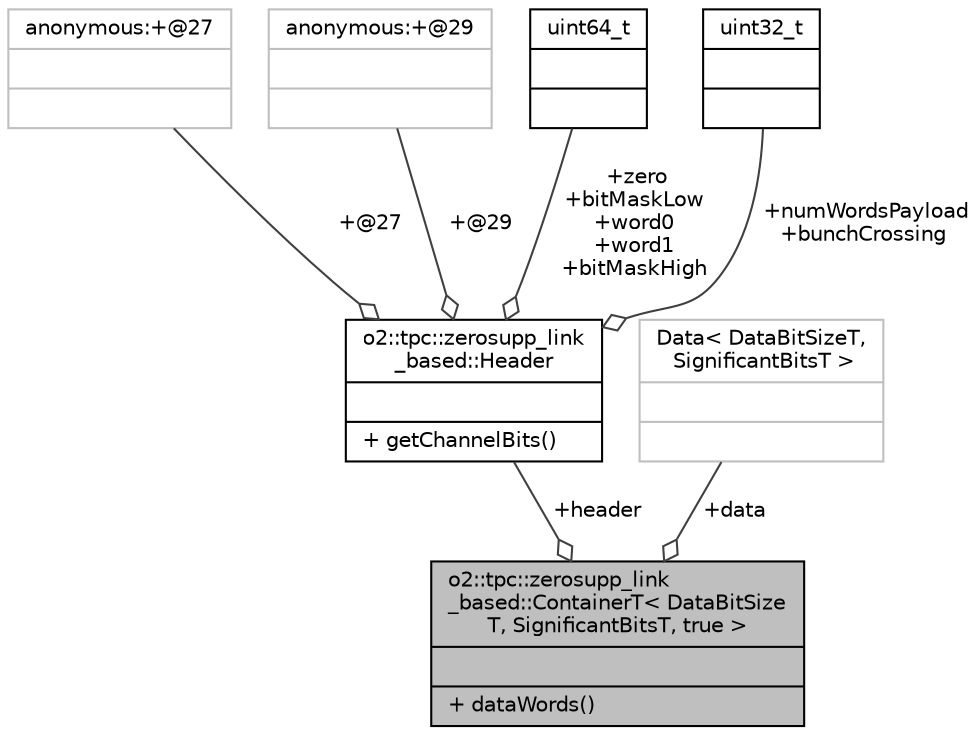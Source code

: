 digraph "o2::tpc::zerosupp_link_based::ContainerT&lt; DataBitSizeT, SignificantBitsT, true &gt;"
{
 // INTERACTIVE_SVG=YES
  bgcolor="transparent";
  edge [fontname="Helvetica",fontsize="10",labelfontname="Helvetica",labelfontsize="10"];
  node [fontname="Helvetica",fontsize="10",shape=record];
  Node1 [label="{o2::tpc::zerosupp_link\l_based::ContainerT\< DataBitSize\lT, SignificantBitsT, true \>\n||+ dataWords()\l}",height=0.2,width=0.4,color="black", fillcolor="grey75", style="filled", fontcolor="black"];
  Node2 -> Node1 [color="grey25",fontsize="10",style="solid",label=" +header" ,arrowhead="odiamond",fontname="Helvetica"];
  Node2 [label="{o2::tpc::zerosupp_link\l_based::Header\n||+ getChannelBits()\l}",height=0.2,width=0.4,color="black",URL="$d0/de2/structo2_1_1tpc_1_1zerosupp__link__based_1_1Header.html",tooltip="header definition of the zero suppressed link based data format "];
  Node3 -> Node2 [color="grey25",fontsize="10",style="solid",label=" +@27" ,arrowhead="odiamond",fontname="Helvetica"];
  Node3 [label="{anonymous:+@27\n||}",height=0.2,width=0.4,color="grey75"];
  Node4 -> Node2 [color="grey25",fontsize="10",style="solid",label=" +@29" ,arrowhead="odiamond",fontname="Helvetica"];
  Node4 [label="{anonymous:+@29\n||}",height=0.2,width=0.4,color="grey75"];
  Node5 -> Node2 [color="grey25",fontsize="10",style="solid",label=" +zero\n+bitMaskLow\n+word0\n+word1\n+bitMaskHigh" ,arrowhead="odiamond",fontname="Helvetica"];
  Node5 [label="{uint64_t\n||}",height=0.2,width=0.4,color="black",URL="$d6/d30/classuint64__t.html"];
  Node6 -> Node2 [color="grey25",fontsize="10",style="solid",label=" +numWordsPayload\n+bunchCrossing" ,arrowhead="odiamond",fontname="Helvetica"];
  Node6 [label="{uint32_t\n||}",height=0.2,width=0.4,color="black",URL="$d3/d87/classuint32__t.html"];
  Node7 -> Node1 [color="grey25",fontsize="10",style="solid",label=" +data" ,arrowhead="odiamond",fontname="Helvetica"];
  Node7 [label="{Data\< DataBitSizeT,\l SignificantBitsT \>\n||}",height=0.2,width=0.4,color="grey75"];
}
